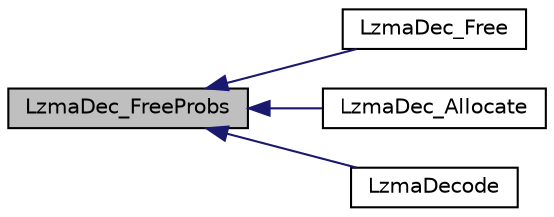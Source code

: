 digraph G
{
  edge [fontname="Helvetica",fontsize="10",labelfontname="Helvetica",labelfontsize="10"];
  node [fontname="Helvetica",fontsize="10",shape=record];
  rankdir="LR";
  Node1 [label="LzmaDec_FreeProbs",height=0.2,width=0.4,color="black", fillcolor="grey75", style="filled" fontcolor="black"];
  Node1 -> Node2 [dir="back",color="midnightblue",fontsize="10",style="solid",fontname="Helvetica"];
  Node2 [label="LzmaDec_Free",height=0.2,width=0.4,color="black", fillcolor="white", style="filled",URL="$_lzma_dec_8h.html#ad0e72806c25f060c1327c7325f179a67"];
  Node1 -> Node3 [dir="back",color="midnightblue",fontsize="10",style="solid",fontname="Helvetica"];
  Node3 [label="LzmaDec_Allocate",height=0.2,width=0.4,color="black", fillcolor="white", style="filled",URL="$_lzma_dec_8h.html#a8580dca7a1a141ba1793006433a94bef"];
  Node1 -> Node4 [dir="back",color="midnightblue",fontsize="10",style="solid",fontname="Helvetica"];
  Node4 [label="LzmaDecode",height=0.2,width=0.4,color="black", fillcolor="white", style="filled",URL="$_lzma_dec_8h.html#ab8c63d6972edb0325afc6326936afab1"];
}
